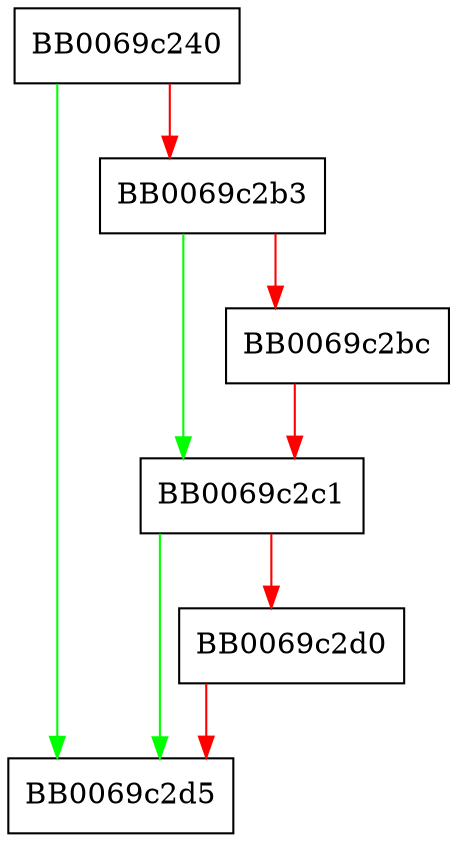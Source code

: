 digraph aes_siv_dupctx {
  node [shape="box"];
  graph [splines=ortho];
  BB0069c240 -> BB0069c2d5 [color="green"];
  BB0069c240 -> BB0069c2b3 [color="red"];
  BB0069c2b3 -> BB0069c2c1 [color="green"];
  BB0069c2b3 -> BB0069c2bc [color="red"];
  BB0069c2bc -> BB0069c2c1 [color="red"];
  BB0069c2c1 -> BB0069c2d5 [color="green"];
  BB0069c2c1 -> BB0069c2d0 [color="red"];
  BB0069c2d0 -> BB0069c2d5 [color="red"];
}